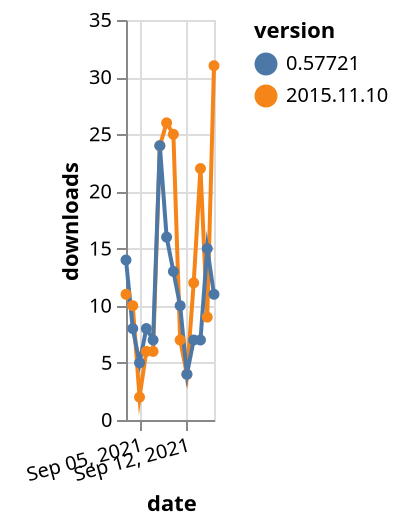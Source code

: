 {"$schema": "https://vega.github.io/schema/vega-lite/v5.json", "description": "A simple bar chart with embedded data.", "data": {"values": [{"date": "2021-09-03", "total": 36559, "delta": 11, "version": "2015.11.10"}, {"date": "2021-09-04", "total": 36569, "delta": 10, "version": "2015.11.10"}, {"date": "2021-09-05", "total": 36571, "delta": 2, "version": "2015.11.10"}, {"date": "2021-09-06", "total": 36577, "delta": 6, "version": "2015.11.10"}, {"date": "2021-09-07", "total": 36583, "delta": 6, "version": "2015.11.10"}, {"date": "2021-09-08", "total": 36607, "delta": 24, "version": "2015.11.10"}, {"date": "2021-09-09", "total": 36633, "delta": 26, "version": "2015.11.10"}, {"date": "2021-09-10", "total": 36658, "delta": 25, "version": "2015.11.10"}, {"date": "2021-09-11", "total": 36665, "delta": 7, "version": "2015.11.10"}, {"date": "2021-09-12", "total": 36669, "delta": 4, "version": "2015.11.10"}, {"date": "2021-09-13", "total": 36681, "delta": 12, "version": "2015.11.10"}, {"date": "2021-09-14", "total": 36703, "delta": 22, "version": "2015.11.10"}, {"date": "2021-09-15", "total": 36712, "delta": 9, "version": "2015.11.10"}, {"date": "2021-09-16", "total": 36743, "delta": 31, "version": "2015.11.10"}, {"date": "2021-09-03", "total": 6195, "delta": 14, "version": "0.57721"}, {"date": "2021-09-04", "total": 6203, "delta": 8, "version": "0.57721"}, {"date": "2021-09-05", "total": 6208, "delta": 5, "version": "0.57721"}, {"date": "2021-09-06", "total": 6216, "delta": 8, "version": "0.57721"}, {"date": "2021-09-07", "total": 6223, "delta": 7, "version": "0.57721"}, {"date": "2021-09-08", "total": 6247, "delta": 24, "version": "0.57721"}, {"date": "2021-09-09", "total": 6263, "delta": 16, "version": "0.57721"}, {"date": "2021-09-10", "total": 6276, "delta": 13, "version": "0.57721"}, {"date": "2021-09-11", "total": 6286, "delta": 10, "version": "0.57721"}, {"date": "2021-09-12", "total": 6290, "delta": 4, "version": "0.57721"}, {"date": "2021-09-13", "total": 6297, "delta": 7, "version": "0.57721"}, {"date": "2021-09-14", "total": 6304, "delta": 7, "version": "0.57721"}, {"date": "2021-09-15", "total": 6319, "delta": 15, "version": "0.57721"}, {"date": "2021-09-16", "total": 6330, "delta": 11, "version": "0.57721"}]}, "width": "container", "mark": {"type": "line", "point": {"filled": true}}, "encoding": {"x": {"field": "date", "type": "temporal", "timeUnit": "yearmonthdate", "title": "date", "axis": {"labelAngle": -15}}, "y": {"field": "delta", "type": "quantitative", "title": "downloads"}, "color": {"field": "version", "type": "nominal"}, "tooltip": {"field": "delta"}}}